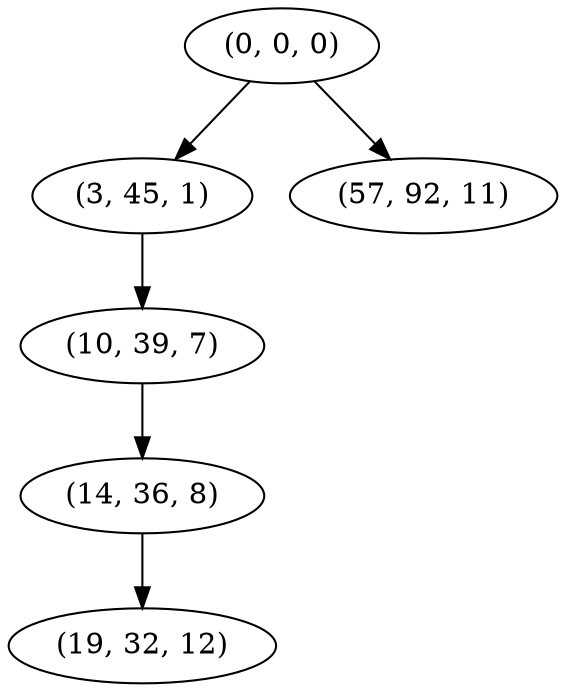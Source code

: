digraph tree {
    "(0, 0, 0)";
    "(3, 45, 1)";
    "(10, 39, 7)";
    "(14, 36, 8)";
    "(19, 32, 12)";
    "(57, 92, 11)";
    "(0, 0, 0)" -> "(3, 45, 1)";
    "(0, 0, 0)" -> "(57, 92, 11)";
    "(3, 45, 1)" -> "(10, 39, 7)";
    "(10, 39, 7)" -> "(14, 36, 8)";
    "(14, 36, 8)" -> "(19, 32, 12)";
}
